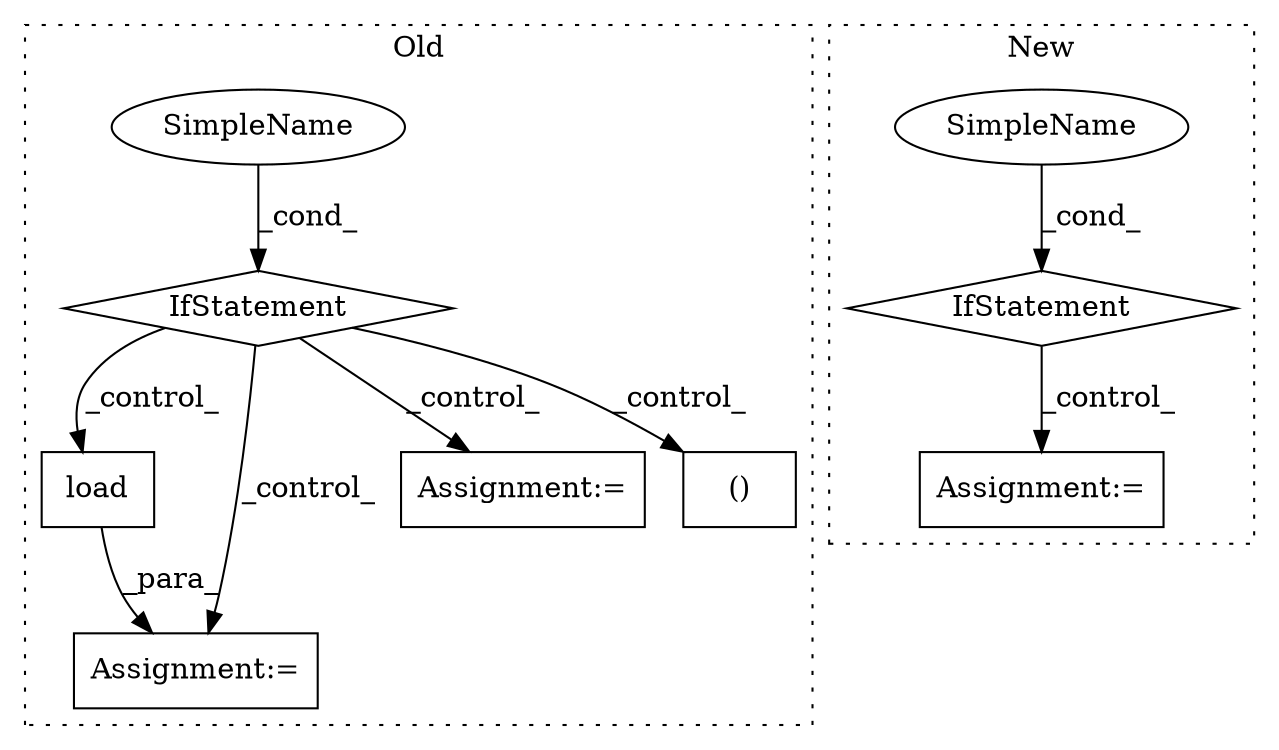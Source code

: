 digraph G {
subgraph cluster0 {
1 [label="load" a="32" s="923,929" l="5,1" shape="box"];
3 [label="Assignment:=" a="7" s="916" l="1" shape="box"];
4 [label="SimpleName" a="42" s="" l="" shape="ellipse"];
5 [label="IfStatement" a="25" s="475,502" l="4,2" shape="diamond"];
6 [label="Assignment:=" a="7" s="527" l="1" shape="box"];
9 [label="()" a="106" s="719" l="22" shape="box"];
label = "Old";
style="dotted";
}
subgraph cluster1 {
2 [label="IfStatement" a="25" s="1236,1284" l="8,2" shape="diamond"];
7 [label="Assignment:=" a="7" s="1328" l="1" shape="box"];
8 [label="SimpleName" a="42" s="" l="" shape="ellipse"];
label = "New";
style="dotted";
}
1 -> 3 [label="_para_"];
2 -> 7 [label="_control_"];
4 -> 5 [label="_cond_"];
5 -> 1 [label="_control_"];
5 -> 6 [label="_control_"];
5 -> 3 [label="_control_"];
5 -> 9 [label="_control_"];
8 -> 2 [label="_cond_"];
}
